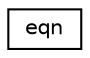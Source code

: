 digraph G
{
  edge [fontname="Helvetica",fontsize="10",labelfontname="Helvetica",labelfontsize="10"];
  node [fontname="Helvetica",fontsize="10",shape=record];
  rankdir="LR";
  Node1 [label="eqn",height=0.2,width=0.4,color="black", fillcolor="white", style="filled",URL="$structeqn.html"];
}

